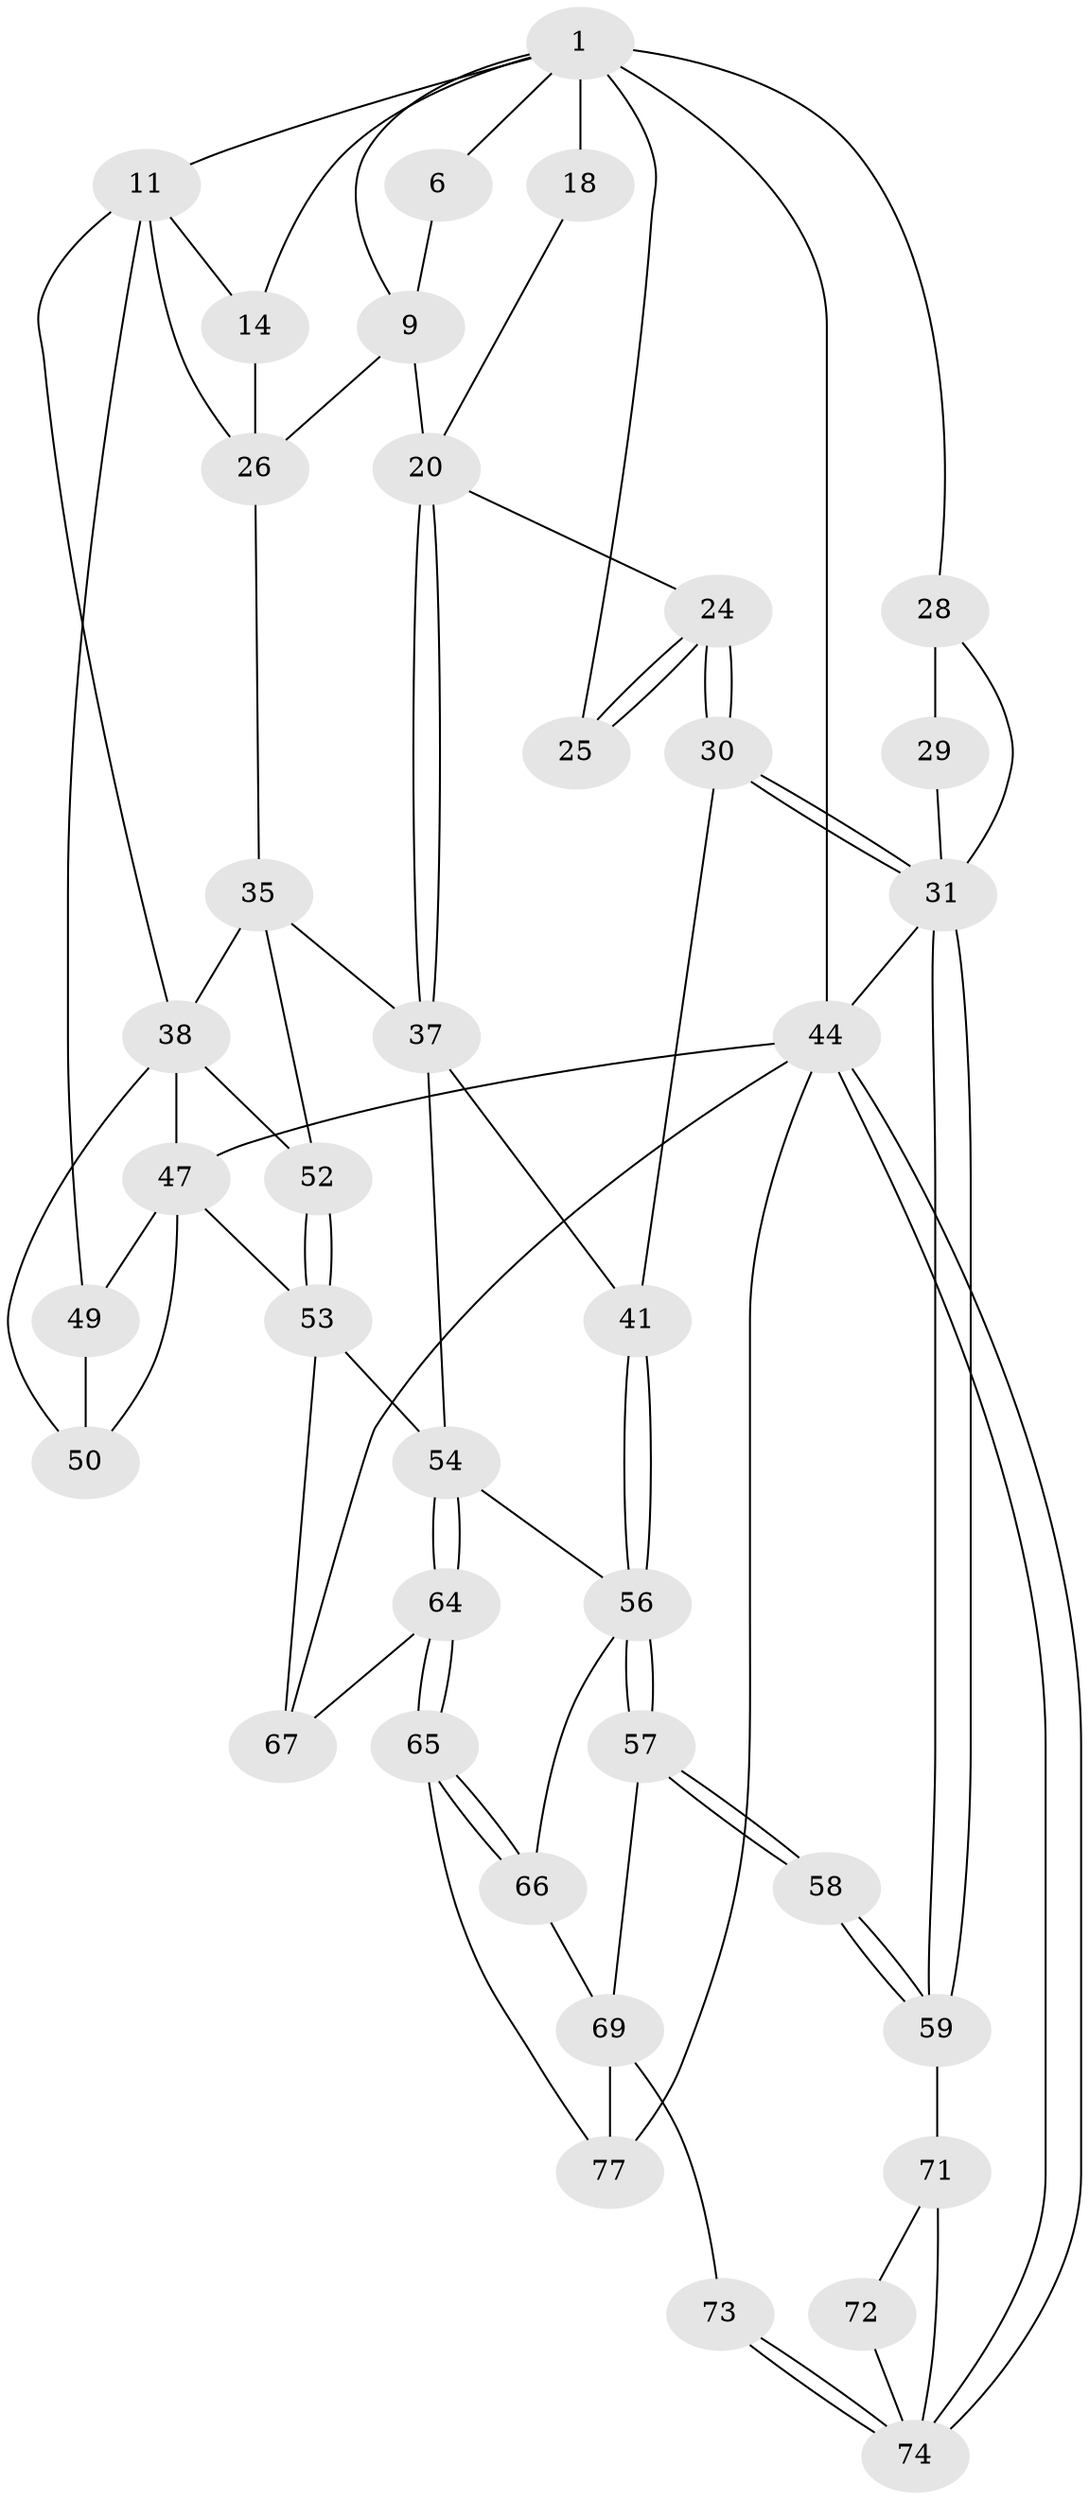 // original degree distribution, {3: 0.05128205128205128, 6: 0.2564102564102564, 5: 0.46153846153846156, 4: 0.23076923076923078}
// Generated by graph-tools (version 1.1) at 2025/21/03/04/25 18:21:13]
// undirected, 39 vertices, 83 edges
graph export_dot {
graph [start="1"]
  node [color=gray90,style=filled];
  1 [pos="+0.7092316492309569+0",super="+2+7"];
  6 [pos="+0.4085666619281614+0",super="+10"];
  9 [pos="+0.46857365036583315+0.16372970521682262",super="+19"];
  11 [pos="+1+0.1066635158937182",super="+12+16"];
  14 [pos="+0.7000594955127922+0.1070601765600703",super="+15"];
  18 [pos="+0.26046095994036883+0.0693986008799271",super="+22"];
  20 [pos="+0.3618255893578639+0.32438243585745097",super="+21"];
  24 [pos="+0.22855786046241236+0.37176197791283794"];
  25 [pos="+0.1346025841361937+0.28751500603921615"];
  26 [pos="+0.7107380390828553+0.31715937989061527",super="+27"];
  28 [pos="+0+0.17441898283337487"];
  29 [pos="+0.031846097048816795+0.2940110120695864"];
  30 [pos="+0.1385410430568165+0.5182243921023357"];
  31 [pos="+0.08328747819308464+0.5408336714391953",super="+32"];
  35 [pos="+0.6263477323544333+0.5041836488262271",super="+36"];
  37 [pos="+0.44468142200512617+0.5466518435495183",super="+40"];
  38 [pos="+0.8057662110614338+0.5689845896658688",super="+39"];
  41 [pos="+0.16256001456170685+0.5366793076294051"];
  44 [pos="+0+1",super="+45"];
  47 [pos="+1+1",super="+48+61"];
  49 [pos="+1+0.3934084512891674"];
  50 [pos="+0.9260151781382626+0.5528306099464744"];
  52 [pos="+0.5885577563186472+0.7115629662646159"];
  53 [pos="+0.5756963847156767+0.7246971071287067",super="+63"];
  54 [pos="+0.5231565590229215+0.7367892116253204",super="+55"];
  56 [pos="+0.319980125289428+0.7502938294581283",super="+60"];
  57 [pos="+0.23425187601087685+0.8199789763552907"];
  58 [pos="+0.16693408405691604+0.800211118652499"];
  59 [pos="+0.11267667646241804+0.7322886189456563",super="+62"];
  64 [pos="+0.516748499816265+0.8432966405822421",super="+68"];
  65 [pos="+0.49264678037900367+0.8866440003311945",super="+76"];
  66 [pos="+0.41262106308162133+0.8858321379139306"];
  67 [pos="+0.6788187584240407+0.8533717824784861"];
  69 [pos="+0.4077381404389039+0.893947573442095",super="+78+70"];
  71 [pos="+0.009950693716971838+0.8639921962815891"];
  72 [pos="+0.14607883059186683+0.8152001755786535"];
  73 [pos="+0.21180855780490834+1"];
  74 [pos="+0.1954075685699381+1",super="+75"];
  77 [pos="+0.5613323643706422+1"];
  1 -- 6;
  1 -- 11 [weight=2];
  1 -- 44 [weight=2];
  1 -- 18 [weight=2];
  1 -- 25;
  1 -- 28;
  1 -- 9;
  1 -- 14;
  6 -- 9;
  9 -- 20;
  9 -- 26;
  11 -- 14 [weight=3];
  11 -- 49;
  11 -- 38;
  11 -- 26;
  14 -- 26;
  18 -- 20;
  20 -- 37;
  20 -- 37;
  20 -- 24;
  24 -- 25;
  24 -- 25;
  24 -- 30;
  24 -- 30;
  26 -- 35;
  28 -- 29;
  28 -- 31;
  29 -- 31;
  30 -- 31;
  30 -- 31;
  30 -- 41;
  31 -- 59 [weight=2];
  31 -- 59;
  31 -- 44;
  35 -- 52;
  35 -- 37;
  35 -- 38;
  37 -- 41;
  37 -- 54;
  38 -- 50;
  38 -- 52;
  38 -- 47;
  41 -- 56;
  41 -- 56;
  44 -- 74;
  44 -- 74;
  44 -- 67;
  44 -- 77;
  44 -- 47;
  47 -- 49;
  47 -- 50;
  47 -- 53;
  49 -- 50;
  52 -- 53;
  52 -- 53;
  53 -- 54;
  53 -- 67;
  54 -- 64;
  54 -- 64;
  54 -- 56;
  56 -- 57;
  56 -- 57;
  56 -- 66;
  57 -- 58;
  57 -- 58;
  57 -- 69;
  58 -- 59;
  58 -- 59;
  59 -- 71;
  64 -- 65 [weight=2];
  64 -- 65;
  64 -- 67;
  65 -- 66;
  65 -- 66;
  65 -- 77;
  66 -- 69;
  69 -- 73 [weight=2];
  69 -- 77;
  71 -- 72;
  71 -- 74;
  72 -- 74;
  73 -- 74;
  73 -- 74;
}
